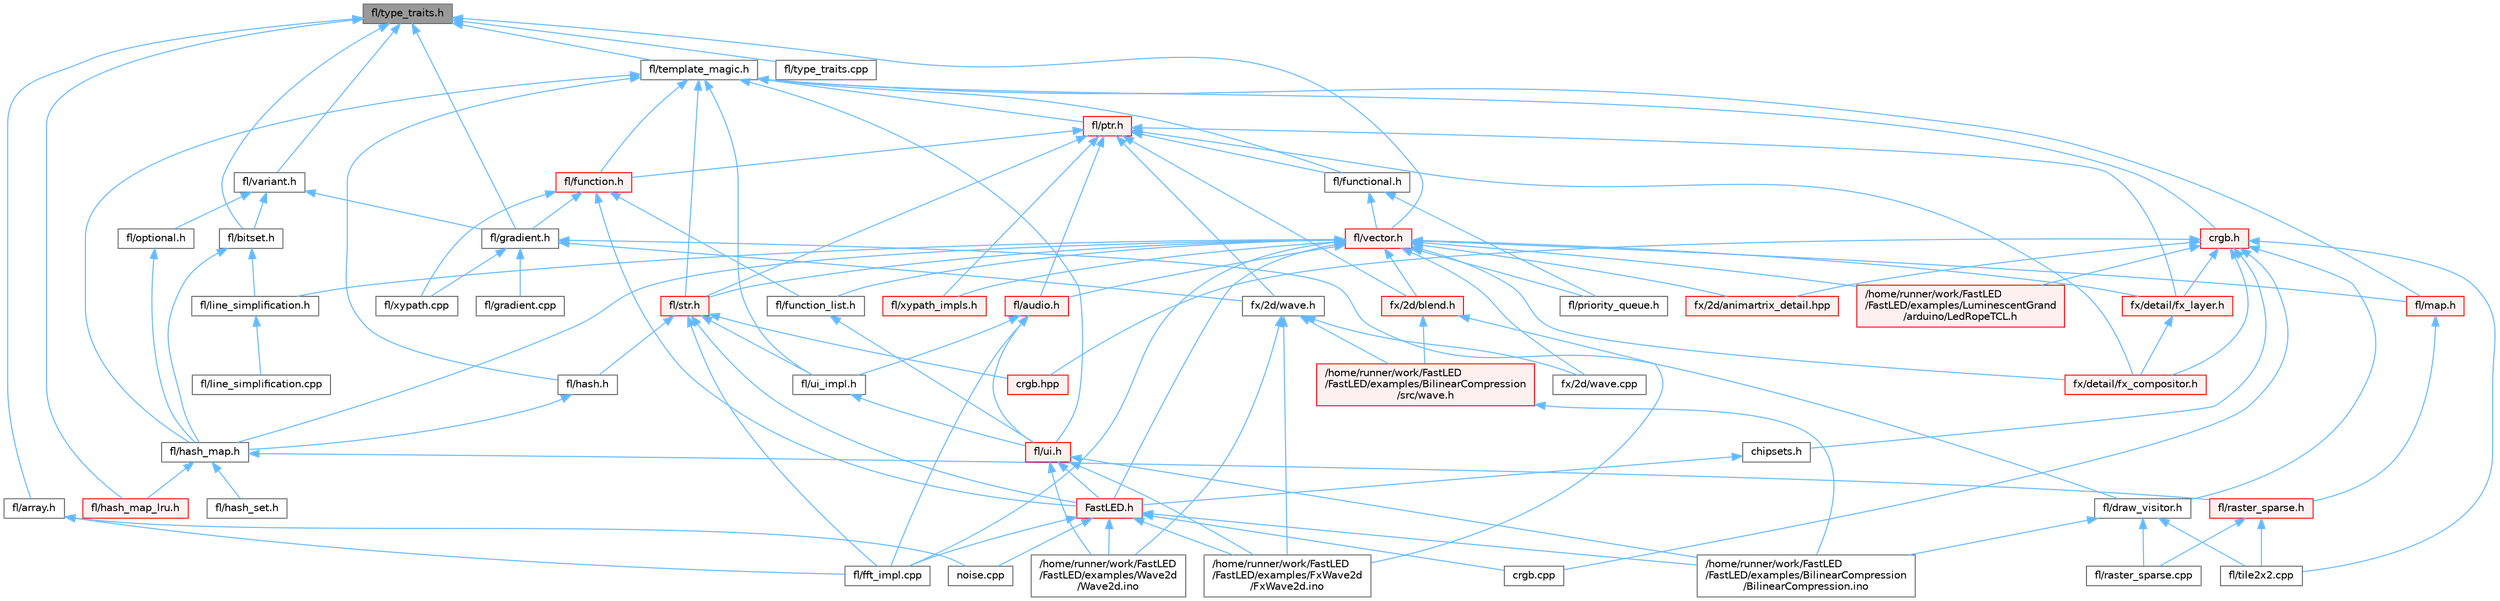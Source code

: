 digraph "fl/type_traits.h"
{
 // INTERACTIVE_SVG=YES
 // LATEX_PDF_SIZE
  bgcolor="transparent";
  edge [fontname=Helvetica,fontsize=10,labelfontname=Helvetica,labelfontsize=10];
  node [fontname=Helvetica,fontsize=10,shape=box,height=0.2,width=0.4];
  Node1 [id="Node000001",label="fl/type_traits.h",height=0.2,width=0.4,color="gray40", fillcolor="grey60", style="filled", fontcolor="black",tooltip=" "];
  Node1 -> Node2 [id="edge1_Node000001_Node000002",dir="back",color="steelblue1",style="solid",tooltip=" "];
  Node2 [id="Node000002",label="fl/array.h",height=0.2,width=0.4,color="grey40", fillcolor="white", style="filled",URL="$db/d63/array_8h.html",tooltip=" "];
  Node2 -> Node3 [id="edge2_Node000002_Node000003",dir="back",color="steelblue1",style="solid",tooltip=" "];
  Node3 [id="Node000003",label="fl/fft_impl.cpp",height=0.2,width=0.4,color="grey40", fillcolor="white", style="filled",URL="$d1/dff/fft__impl_8cpp.html",tooltip=" "];
  Node2 -> Node4 [id="edge3_Node000002_Node000004",dir="back",color="steelblue1",style="solid",tooltip=" "];
  Node4 [id="Node000004",label="noise.cpp",height=0.2,width=0.4,color="grey40", fillcolor="white", style="filled",URL="$d6/de8/noise_8cpp.html",tooltip="Functions to generate and fill arrays with noise."];
  Node1 -> Node5 [id="edge4_Node000001_Node000005",dir="back",color="steelblue1",style="solid",tooltip=" "];
  Node5 [id="Node000005",label="fl/bitset.h",height=0.2,width=0.4,color="grey40", fillcolor="white", style="filled",URL="$d1/d69/bitset_8h.html",tooltip=" "];
  Node5 -> Node6 [id="edge5_Node000005_Node000006",dir="back",color="steelblue1",style="solid",tooltip=" "];
  Node6 [id="Node000006",label="fl/hash_map.h",height=0.2,width=0.4,color="grey40", fillcolor="white", style="filled",URL="$d6/d13/hash__map_8h.html",tooltip=" "];
  Node6 -> Node7 [id="edge6_Node000006_Node000007",dir="back",color="steelblue1",style="solid",tooltip=" "];
  Node7 [id="Node000007",label="fl/hash_map_lru.h",height=0.2,width=0.4,color="red", fillcolor="#FFF0F0", style="filled",URL="$dd/d0c/hash__map__lru_8h.html",tooltip=" "];
  Node6 -> Node10 [id="edge7_Node000006_Node000010",dir="back",color="steelblue1",style="solid",tooltip=" "];
  Node10 [id="Node000010",label="fl/hash_set.h",height=0.2,width=0.4,color="grey40", fillcolor="white", style="filled",URL="$dc/de3/hash__set_8h.html",tooltip=" "];
  Node6 -> Node11 [id="edge8_Node000006_Node000011",dir="back",color="steelblue1",style="solid",tooltip=" "];
  Node11 [id="Node000011",label="fl/raster_sparse.h",height=0.2,width=0.4,color="red", fillcolor="#FFF0F0", style="filled",URL="$d4/df9/raster__sparse_8h.html",tooltip=" "];
  Node11 -> Node19 [id="edge9_Node000011_Node000019",dir="back",color="steelblue1",style="solid",tooltip=" "];
  Node19 [id="Node000019",label="fl/raster_sparse.cpp",height=0.2,width=0.4,color="grey40", fillcolor="white", style="filled",URL="$d7/d58/raster__sparse_8cpp.html",tooltip=" "];
  Node11 -> Node16 [id="edge10_Node000011_Node000016",dir="back",color="steelblue1",style="solid",tooltip=" "];
  Node16 [id="Node000016",label="fl/tile2x2.cpp",height=0.2,width=0.4,color="grey40", fillcolor="white", style="filled",URL="$db/d15/tile2x2_8cpp.html",tooltip=" "];
  Node5 -> Node20 [id="edge11_Node000005_Node000020",dir="back",color="steelblue1",style="solid",tooltip=" "];
  Node20 [id="Node000020",label="fl/line_simplification.h",height=0.2,width=0.4,color="grey40", fillcolor="white", style="filled",URL="$d8/da7/line__simplification_8h.html",tooltip=" "];
  Node20 -> Node21 [id="edge12_Node000020_Node000021",dir="back",color="steelblue1",style="solid",tooltip=" "];
  Node21 [id="Node000021",label="fl/line_simplification.cpp",height=0.2,width=0.4,color="grey40", fillcolor="white", style="filled",URL="$de/ddb/line__simplification_8cpp.html",tooltip=" "];
  Node1 -> Node22 [id="edge13_Node000001_Node000022",dir="back",color="steelblue1",style="solid",tooltip=" "];
  Node22 [id="Node000022",label="fl/gradient.h",height=0.2,width=0.4,color="grey40", fillcolor="white", style="filled",URL="$db/dfe/gradient_8h.html",tooltip=" "];
  Node22 -> Node23 [id="edge14_Node000022_Node000023",dir="back",color="steelblue1",style="solid",tooltip=" "];
  Node23 [id="Node000023",label="fl/draw_visitor.h",height=0.2,width=0.4,color="grey40", fillcolor="white", style="filled",URL="$d0/d4f/draw__visitor_8h.html",tooltip=" "];
  Node23 -> Node13 [id="edge15_Node000023_Node000013",dir="back",color="steelblue1",style="solid",tooltip=" "];
  Node13 [id="Node000013",label="/home/runner/work/FastLED\l/FastLED/examples/BilinearCompression\l/BilinearCompression.ino",height=0.2,width=0.4,color="grey40", fillcolor="white", style="filled",URL="$da/d05/_bilinear_compression_8ino.html",tooltip=" "];
  Node23 -> Node19 [id="edge16_Node000023_Node000019",dir="back",color="steelblue1",style="solid",tooltip=" "];
  Node23 -> Node16 [id="edge17_Node000023_Node000016",dir="back",color="steelblue1",style="solid",tooltip=" "];
  Node22 -> Node24 [id="edge18_Node000022_Node000024",dir="back",color="steelblue1",style="solid",tooltip=" "];
  Node24 [id="Node000024",label="fl/gradient.cpp",height=0.2,width=0.4,color="grey40", fillcolor="white", style="filled",URL="$d3/d77/gradient_8cpp.html",tooltip=" "];
  Node22 -> Node17 [id="edge19_Node000022_Node000017",dir="back",color="steelblue1",style="solid",tooltip=" "];
  Node17 [id="Node000017",label="fl/xypath.cpp",height=0.2,width=0.4,color="grey40", fillcolor="white", style="filled",URL="$d4/d78/xypath_8cpp.html",tooltip=" "];
  Node22 -> Node25 [id="edge20_Node000022_Node000025",dir="back",color="steelblue1",style="solid",tooltip=" "];
  Node25 [id="Node000025",label="fx/2d/wave.h",height=0.2,width=0.4,color="grey40", fillcolor="white", style="filled",URL="$de/de9/src_2fx_22d_2wave_8h.html",tooltip=" "];
  Node25 -> Node14 [id="edge21_Node000025_Node000014",dir="back",color="steelblue1",style="solid",tooltip=" "];
  Node14 [id="Node000014",label="/home/runner/work/FastLED\l/FastLED/examples/BilinearCompression\l/src/wave.h",height=0.2,width=0.4,color="red", fillcolor="#FFF0F0", style="filled",URL="$d5/d16/examples_2_bilinear_compression_2src_2wave_8h.html",tooltip=" "];
  Node14 -> Node13 [id="edge22_Node000014_Node000013",dir="back",color="steelblue1",style="solid",tooltip=" "];
  Node25 -> Node26 [id="edge23_Node000025_Node000026",dir="back",color="steelblue1",style="solid",tooltip=" "];
  Node26 [id="Node000026",label="/home/runner/work/FastLED\l/FastLED/examples/FxWave2d\l/FxWave2d.ino",height=0.2,width=0.4,color="grey40", fillcolor="white", style="filled",URL="$dd/d10/_fx_wave2d_8ino.html",tooltip=" "];
  Node25 -> Node27 [id="edge24_Node000025_Node000027",dir="back",color="steelblue1",style="solid",tooltip=" "];
  Node27 [id="Node000027",label="/home/runner/work/FastLED\l/FastLED/examples/Wave2d\l/Wave2d.ino",height=0.2,width=0.4,color="grey40", fillcolor="white", style="filled",URL="$dd/d44/_wave2d_8ino.html",tooltip=" "];
  Node25 -> Node28 [id="edge25_Node000025_Node000028",dir="back",color="steelblue1",style="solid",tooltip=" "];
  Node28 [id="Node000028",label="fx/2d/wave.cpp",height=0.2,width=0.4,color="grey40", fillcolor="white", style="filled",URL="$d4/d7c/src_2fx_22d_2wave_8cpp.html",tooltip=" "];
  Node1 -> Node7 [id="edge26_Node000001_Node000007",dir="back",color="steelblue1",style="solid",tooltip=" "];
  Node1 -> Node29 [id="edge27_Node000001_Node000029",dir="back",color="steelblue1",style="solid",tooltip=" "];
  Node29 [id="Node000029",label="fl/template_magic.h",height=0.2,width=0.4,color="grey40", fillcolor="white", style="filled",URL="$d8/d0c/template__magic_8h.html",tooltip=" "];
  Node29 -> Node30 [id="edge28_Node000029_Node000030",dir="back",color="steelblue1",style="solid",tooltip=" "];
  Node30 [id="Node000030",label="crgb.h",height=0.2,width=0.4,color="red", fillcolor="#FFF0F0", style="filled",URL="$db/dd1/crgb_8h.html",tooltip="Defines the red, green, and blue (RGB) pixel struct."];
  Node30 -> Node31 [id="edge29_Node000030_Node000031",dir="back",color="steelblue1",style="solid",tooltip=" "];
  Node31 [id="Node000031",label="/home/runner/work/FastLED\l/FastLED/examples/LuminescentGrand\l/arduino/LedRopeTCL.h",height=0.2,width=0.4,color="red", fillcolor="#FFF0F0", style="filled",URL="$d9/d7e/_led_rope_t_c_l_8h.html",tooltip=" "];
  Node30 -> Node33 [id="edge30_Node000030_Node000033",dir="back",color="steelblue1",style="solid",tooltip=" "];
  Node33 [id="Node000033",label="chipsets.h",height=0.2,width=0.4,color="grey40", fillcolor="white", style="filled",URL="$db/d66/chipsets_8h.html",tooltip="Contains the bulk of the definitions for the various LED chipsets supported."];
  Node33 -> Node34 [id="edge31_Node000033_Node000034",dir="back",color="steelblue1",style="solid",tooltip=" "];
  Node34 [id="Node000034",label="FastLED.h",height=0.2,width=0.4,color="red", fillcolor="#FFF0F0", style="filled",URL="$db/d97/_fast_l_e_d_8h.html",tooltip="central include file for FastLED, defines the CFastLED class/object"];
  Node34 -> Node13 [id="edge32_Node000034_Node000013",dir="back",color="steelblue1",style="solid",tooltip=" "];
  Node34 -> Node26 [id="edge33_Node000034_Node000026",dir="back",color="steelblue1",style="solid",tooltip=" "];
  Node34 -> Node27 [id="edge34_Node000034_Node000027",dir="back",color="steelblue1",style="solid",tooltip=" "];
  Node34 -> Node106 [id="edge35_Node000034_Node000106",dir="back",color="steelblue1",style="solid",tooltip=" "];
  Node106 [id="Node000106",label="crgb.cpp",height=0.2,width=0.4,color="grey40", fillcolor="white", style="filled",URL="$d0/de3/crgb_8cpp.html",tooltip="Utility functions for the red, green, and blue (RGB) pixel struct."];
  Node34 -> Node3 [id="edge36_Node000034_Node000003",dir="back",color="steelblue1",style="solid",tooltip=" "];
  Node34 -> Node4 [id="edge37_Node000034_Node000004",dir="back",color="steelblue1",style="solid",tooltip=" "];
  Node30 -> Node106 [id="edge38_Node000030_Node000106",dir="back",color="steelblue1",style="solid",tooltip=" "];
  Node30 -> Node135 [id="edge39_Node000030_Node000135",dir="back",color="steelblue1",style="solid",tooltip=" "];
  Node135 [id="Node000135",label="crgb.hpp",height=0.2,width=0.4,color="red", fillcolor="#FFF0F0", style="filled",URL="$d0/d4b/crgb_8hpp.html",tooltip="Defines utility functions for the red, green, and blue (RGB) pixel struct."];
  Node30 -> Node23 [id="edge40_Node000030_Node000023",dir="back",color="steelblue1",style="solid",tooltip=" "];
  Node30 -> Node16 [id="edge41_Node000030_Node000016",dir="back",color="steelblue1",style="solid",tooltip=" "];
  Node30 -> Node215 [id="edge42_Node000030_Node000215",dir="back",color="steelblue1",style="solid",tooltip=" "];
  Node215 [id="Node000215",label="fx/2d/animartrix_detail.hpp",height=0.2,width=0.4,color="red", fillcolor="#FFF0F0", style="filled",URL="$d3/d3b/animartrix__detail_8hpp.html",tooltip=" "];
  Node30 -> Node201 [id="edge43_Node000030_Node000201",dir="back",color="steelblue1",style="solid",tooltip=" "];
  Node201 [id="Node000201",label="fx/detail/fx_compositor.h",height=0.2,width=0.4,color="red", fillcolor="#FFF0F0", style="filled",URL="$d5/d6b/fx__compositor_8h.html",tooltip=" "];
  Node30 -> Node200 [id="edge44_Node000030_Node000200",dir="back",color="steelblue1",style="solid",tooltip=" "];
  Node200 [id="Node000200",label="fx/detail/fx_layer.h",height=0.2,width=0.4,color="red", fillcolor="#FFF0F0", style="filled",URL="$d7/d2f/fx__layer_8h.html",tooltip=" "];
  Node200 -> Node201 [id="edge45_Node000200_Node000201",dir="back",color="steelblue1",style="solid",tooltip=" "];
  Node29 -> Node226 [id="edge46_Node000029_Node000226",dir="back",color="steelblue1",style="solid",tooltip=" "];
  Node226 [id="Node000226",label="fl/function.h",height=0.2,width=0.4,color="red", fillcolor="#FFF0F0", style="filled",URL="$dd/d67/function_8h.html",tooltip=" "];
  Node226 -> Node34 [id="edge47_Node000226_Node000034",dir="back",color="steelblue1",style="solid",tooltip=" "];
  Node226 -> Node227 [id="edge48_Node000226_Node000227",dir="back",color="steelblue1",style="solid",tooltip=" "];
  Node227 [id="Node000227",label="fl/function_list.h",height=0.2,width=0.4,color="grey40", fillcolor="white", style="filled",URL="$d0/d64/function__list_8h.html",tooltip=" "];
  Node227 -> Node189 [id="edge49_Node000227_Node000189",dir="back",color="steelblue1",style="solid",tooltip=" "];
  Node189 [id="Node000189",label="fl/ui.h",height=0.2,width=0.4,color="red", fillcolor="#FFF0F0", style="filled",URL="$d9/d3b/ui_8h.html",tooltip=" "];
  Node189 -> Node13 [id="edge50_Node000189_Node000013",dir="back",color="steelblue1",style="solid",tooltip=" "];
  Node189 -> Node26 [id="edge51_Node000189_Node000026",dir="back",color="steelblue1",style="solid",tooltip=" "];
  Node189 -> Node27 [id="edge52_Node000189_Node000027",dir="back",color="steelblue1",style="solid",tooltip=" "];
  Node189 -> Node34 [id="edge53_Node000189_Node000034",dir="back",color="steelblue1",style="solid",tooltip=" "];
  Node226 -> Node22 [id="edge54_Node000226_Node000022",dir="back",color="steelblue1",style="solid",tooltip=" "];
  Node226 -> Node17 [id="edge55_Node000226_Node000017",dir="back",color="steelblue1",style="solid",tooltip=" "];
  Node29 -> Node228 [id="edge56_Node000029_Node000228",dir="back",color="steelblue1",style="solid",tooltip=" "];
  Node228 [id="Node000228",label="fl/functional.h",height=0.2,width=0.4,color="grey40", fillcolor="white", style="filled",URL="$d8/dea/functional_8h.html",tooltip=" "];
  Node228 -> Node229 [id="edge57_Node000228_Node000229",dir="back",color="steelblue1",style="solid",tooltip=" "];
  Node229 [id="Node000229",label="fl/priority_queue.h",height=0.2,width=0.4,color="grey40", fillcolor="white", style="filled",URL="$d4/da1/priority__queue_8h.html",tooltip=" "];
  Node228 -> Node230 [id="edge58_Node000228_Node000230",dir="back",color="steelblue1",style="solid",tooltip=" "];
  Node230 [id="Node000230",label="fl/vector.h",height=0.2,width=0.4,color="red", fillcolor="#FFF0F0", style="filled",URL="$d6/d68/vector_8h.html",tooltip=" "];
  Node230 -> Node31 [id="edge59_Node000230_Node000031",dir="back",color="steelblue1",style="solid",tooltip=" "];
  Node230 -> Node34 [id="edge60_Node000230_Node000034",dir="back",color="steelblue1",style="solid",tooltip=" "];
  Node230 -> Node231 [id="edge61_Node000230_Node000231",dir="back",color="steelblue1",style="solid",tooltip=" "];
  Node231 [id="Node000231",label="fl/audio.h",height=0.2,width=0.4,color="red", fillcolor="#FFF0F0", style="filled",URL="$da/d09/audio_8h.html",tooltip=" "];
  Node231 -> Node3 [id="edge62_Node000231_Node000003",dir="back",color="steelblue1",style="solid",tooltip=" "];
  Node231 -> Node189 [id="edge63_Node000231_Node000189",dir="back",color="steelblue1",style="solid",tooltip=" "];
  Node231 -> Node188 [id="edge64_Node000231_Node000188",dir="back",color="steelblue1",style="solid",tooltip=" "];
  Node188 [id="Node000188",label="fl/ui_impl.h",height=0.2,width=0.4,color="grey40", fillcolor="white", style="filled",URL="$d6/dc0/ui__impl_8h.html",tooltip=" "];
  Node188 -> Node189 [id="edge65_Node000188_Node000189",dir="back",color="steelblue1",style="solid",tooltip=" "];
  Node230 -> Node3 [id="edge66_Node000230_Node000003",dir="back",color="steelblue1",style="solid",tooltip=" "];
  Node230 -> Node227 [id="edge67_Node000230_Node000227",dir="back",color="steelblue1",style="solid",tooltip=" "];
  Node230 -> Node6 [id="edge68_Node000230_Node000006",dir="back",color="steelblue1",style="solid",tooltip=" "];
  Node230 -> Node20 [id="edge69_Node000230_Node000020",dir="back",color="steelblue1",style="solid",tooltip=" "];
  Node230 -> Node235 [id="edge70_Node000230_Node000235",dir="back",color="steelblue1",style="solid",tooltip=" "];
  Node235 [id="Node000235",label="fl/map.h",height=0.2,width=0.4,color="red", fillcolor="#FFF0F0", style="filled",URL="$dc/db7/map_8h.html",tooltip=" "];
  Node235 -> Node11 [id="edge71_Node000235_Node000011",dir="back",color="steelblue1",style="solid",tooltip=" "];
  Node230 -> Node229 [id="edge72_Node000230_Node000229",dir="back",color="steelblue1",style="solid",tooltip=" "];
  Node230 -> Node240 [id="edge73_Node000230_Node000240",dir="back",color="steelblue1",style="solid",tooltip=" "];
  Node240 [id="Node000240",label="fl/str.h",height=0.2,width=0.4,color="red", fillcolor="#FFF0F0", style="filled",URL="$d1/d93/str_8h.html",tooltip=" "];
  Node240 -> Node34 [id="edge74_Node000240_Node000034",dir="back",color="steelblue1",style="solid",tooltip=" "];
  Node240 -> Node135 [id="edge75_Node000240_Node000135",dir="back",color="steelblue1",style="solid",tooltip=" "];
  Node240 -> Node3 [id="edge76_Node000240_Node000003",dir="back",color="steelblue1",style="solid",tooltip=" "];
  Node240 -> Node241 [id="edge77_Node000240_Node000241",dir="back",color="steelblue1",style="solid",tooltip=" "];
  Node241 [id="Node000241",label="fl/hash.h",height=0.2,width=0.4,color="grey40", fillcolor="white", style="filled",URL="$db/dfb/hash_8h.html",tooltip=" "];
  Node241 -> Node6 [id="edge78_Node000241_Node000006",dir="back",color="steelblue1",style="solid",tooltip=" "];
  Node240 -> Node188 [id="edge79_Node000240_Node000188",dir="back",color="steelblue1",style="solid",tooltip=" "];
  Node230 -> Node198 [id="edge80_Node000230_Node000198",dir="back",color="steelblue1",style="solid",tooltip=" "];
  Node198 [id="Node000198",label="fl/xypath_impls.h",height=0.2,width=0.4,color="red", fillcolor="#FFF0F0", style="filled",URL="$d8/d5f/xypath__impls_8h.html",tooltip=" "];
  Node230 -> Node215 [id="edge81_Node000230_Node000215",dir="back",color="steelblue1",style="solid",tooltip=" "];
  Node230 -> Node199 [id="edge82_Node000230_Node000199",dir="back",color="steelblue1",style="solid",tooltip=" "];
  Node199 [id="Node000199",label="fx/2d/blend.h",height=0.2,width=0.4,color="red", fillcolor="#FFF0F0", style="filled",URL="$d8/d4e/blend_8h.html",tooltip=" "];
  Node199 -> Node14 [id="edge83_Node000199_Node000014",dir="back",color="steelblue1",style="solid",tooltip=" "];
  Node199 -> Node26 [id="edge84_Node000199_Node000026",dir="back",color="steelblue1",style="solid",tooltip=" "];
  Node230 -> Node28 [id="edge85_Node000230_Node000028",dir="back",color="steelblue1",style="solid",tooltip=" "];
  Node230 -> Node201 [id="edge86_Node000230_Node000201",dir="back",color="steelblue1",style="solid",tooltip=" "];
  Node230 -> Node200 [id="edge87_Node000230_Node000200",dir="back",color="steelblue1",style="solid",tooltip=" "];
  Node29 -> Node241 [id="edge88_Node000029_Node000241",dir="back",color="steelblue1",style="solid",tooltip=" "];
  Node29 -> Node6 [id="edge89_Node000029_Node000006",dir="back",color="steelblue1",style="solid",tooltip=" "];
  Node29 -> Node235 [id="edge90_Node000029_Node000235",dir="back",color="steelblue1",style="solid",tooltip=" "];
  Node29 -> Node261 [id="edge91_Node000029_Node000261",dir="back",color="steelblue1",style="solid",tooltip=" "];
  Node261 [id="Node000261",label="fl/ptr.h",height=0.2,width=0.4,color="red", fillcolor="#FFF0F0", style="filled",URL="$dd/d98/ptr_8h.html",tooltip=" "];
  Node261 -> Node231 [id="edge92_Node000261_Node000231",dir="back",color="steelblue1",style="solid",tooltip=" "];
  Node261 -> Node226 [id="edge93_Node000261_Node000226",dir="back",color="steelblue1",style="solid",tooltip=" "];
  Node261 -> Node228 [id="edge94_Node000261_Node000228",dir="back",color="steelblue1",style="solid",tooltip=" "];
  Node261 -> Node240 [id="edge95_Node000261_Node000240",dir="back",color="steelblue1",style="solid",tooltip=" "];
  Node261 -> Node198 [id="edge96_Node000261_Node000198",dir="back",color="steelblue1",style="solid",tooltip=" "];
  Node261 -> Node199 [id="edge97_Node000261_Node000199",dir="back",color="steelblue1",style="solid",tooltip=" "];
  Node261 -> Node25 [id="edge98_Node000261_Node000025",dir="back",color="steelblue1",style="solid",tooltip=" "];
  Node261 -> Node201 [id="edge99_Node000261_Node000201",dir="back",color="steelblue1",style="solid",tooltip=" "];
  Node261 -> Node200 [id="edge100_Node000261_Node000200",dir="back",color="steelblue1",style="solid",tooltip=" "];
  Node29 -> Node240 [id="edge101_Node000029_Node000240",dir="back",color="steelblue1",style="solid",tooltip=" "];
  Node29 -> Node189 [id="edge102_Node000029_Node000189",dir="back",color="steelblue1",style="solid",tooltip=" "];
  Node29 -> Node188 [id="edge103_Node000029_Node000188",dir="back",color="steelblue1",style="solid",tooltip=" "];
  Node1 -> Node265 [id="edge104_Node000001_Node000265",dir="back",color="steelblue1",style="solid",tooltip=" "];
  Node265 [id="Node000265",label="fl/type_traits.cpp",height=0.2,width=0.4,color="grey40", fillcolor="white", style="filled",URL="$d8/d33/type__traits_8cpp.html",tooltip=" "];
  Node1 -> Node266 [id="edge105_Node000001_Node000266",dir="back",color="steelblue1",style="solid",tooltip=" "];
  Node266 [id="Node000266",label="fl/variant.h",height=0.2,width=0.4,color="grey40", fillcolor="white", style="filled",URL="$d6/d10/variant_8h.html",tooltip=" "];
  Node266 -> Node5 [id="edge106_Node000266_Node000005",dir="back",color="steelblue1",style="solid",tooltip=" "];
  Node266 -> Node22 [id="edge107_Node000266_Node000022",dir="back",color="steelblue1",style="solid",tooltip=" "];
  Node266 -> Node267 [id="edge108_Node000266_Node000267",dir="back",color="steelblue1",style="solid",tooltip=" "];
  Node267 [id="Node000267",label="fl/optional.h",height=0.2,width=0.4,color="grey40", fillcolor="white", style="filled",URL="$dc/d62/optional_8h.html",tooltip=" "];
  Node267 -> Node6 [id="edge109_Node000267_Node000006",dir="back",color="steelblue1",style="solid",tooltip=" "];
  Node1 -> Node230 [id="edge110_Node000001_Node000230",dir="back",color="steelblue1",style="solid",tooltip=" "];
}
